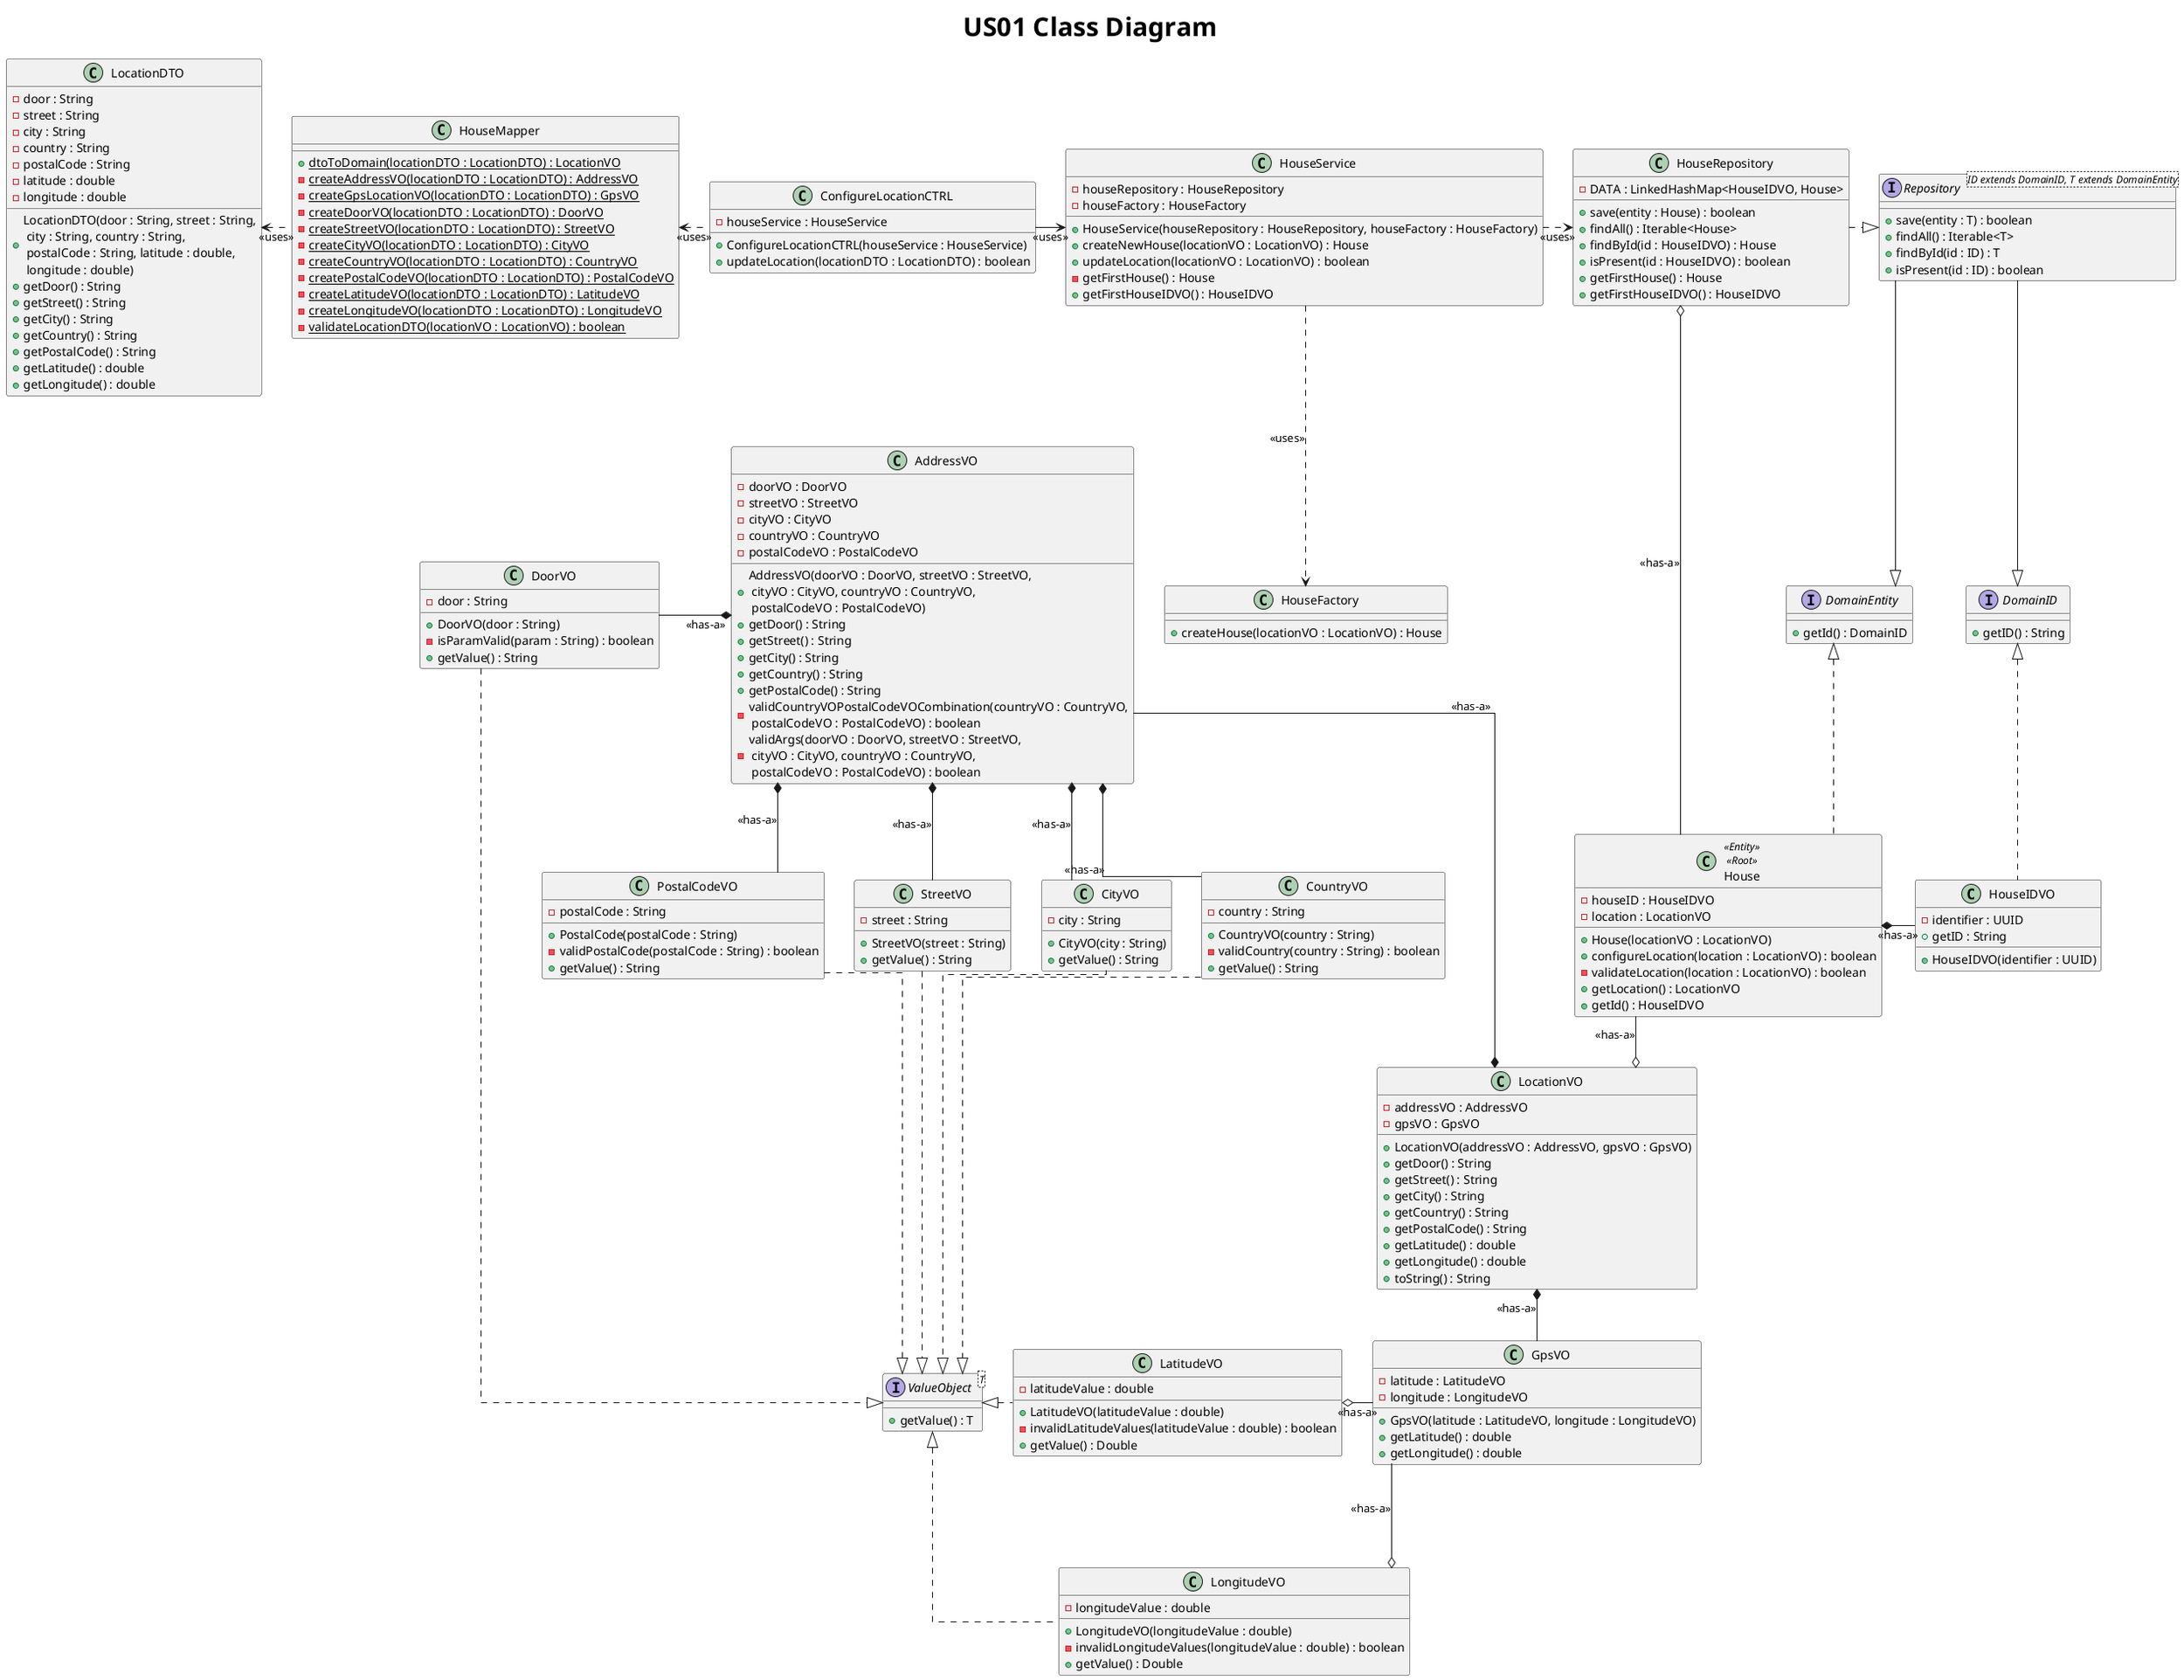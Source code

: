 @startuml

title <size: 30> US01 Class Diagram

skinparam linetype ortho

class House <<Entity>> <<Root>>{
- houseID : HouseIDVO
- location : LocationVO
+ House(locationVO : LocationVO)
+ configureLocation(location : LocationVO) : boolean
- validateLocation(location : LocationVO) : boolean
+ getLocation() : LocationVO
+ getId() : HouseIDVO
}

interface DomainEntity {
+ getId() : DomainID
}

class HouseIDVO {
- identifier : UUID
+ HouseIDVO(identifier : UUID)
+ getID : String
}

interface DomainID {
+ getID() : String
}

class HouseMapper {
{static} + dtoToDomain(locationDTO : LocationDTO) : LocationVO
{static} - createAddressVO(locationDTO : LocationDTO) : AddressVO
{static} - createGpsLocationVO(locationDTO : LocationDTO) : GpsVO
{static} - createDoorVO(locationDTO : LocationDTO) : DoorVO
{static} - createStreetVO(locationDTO : LocationDTO) : StreetVO
{static} - createCityVO(locationDTO : LocationDTO) : CityVO
{static} - createCountryVO(locationDTO : LocationDTO) : CountryVO
{static} - createPostalCodeVO(locationDTO : LocationDTO) : PostalCodeVO
{static} - createLatitudeVO(locationDTO : LocationDTO) : LatitudeVO
{static} - createLongitudeVO(locationDTO : LocationDTO) : LongitudeVO
{static} - validateLocationDTO(locationVO : LocationVO) : boolean
}

class LocationDTO {
- door : String
- street : String
- city : String
- country : String
- postalCode : String
- latitude : double
- longitude : double
+ LocationDTO(door : String, street : String,\n city : String, country : String,\n postalCode : String, latitude : double,\n longitude : double)
+ getDoor() : String
+ getStreet() : String
+ getCity() : String
+ getCountry() : String
+ getPostalCode() : String
+ getLatitude() : double
+ getLongitude() : double
}

interface ValueObject<T> {
+ getValue() : T
}

class LocationVO {
- addressVO : AddressVO
- gpsVO : GpsVO
+ LocationVO(addressVO : AddressVO, gpsVO : GpsVO)
+ getDoor() : String
+ getStreet() : String
+ getCity() : String
+ getCountry() : String
+ getPostalCode() : String
+ getLatitude() : double
+ getLongitude() : double
+ toString() : String
}

class GpsVO {
- latitude : LatitudeVO
- longitude : LongitudeVO
+ GpsVO(latitude : LatitudeVO, longitude : LongitudeVO)
+ getLatitude() : double
+ getLongitude() : double
}

class LatitudeVO {
- latitudeValue : double
+ LatitudeVO(latitudeValue : double)
- invalidLatitudeValues(latitudeValue : double) : boolean
+ getValue() : Double
}

class LongitudeVO {
- longitudeValue : double
+ LongitudeVO(longitudeValue : double)
- invalidLongitudeValues(longitudeValue : double) : boolean
+ getValue() : Double
}

class AddressVO {
- doorVO : DoorVO
- streetVO : StreetVO
- cityVO : CityVO
- countryVO : CountryVO
- postalCodeVO : PostalCodeVO
+ AddressVO(doorVO : DoorVO, streetVO : StreetVO,\n cityVO : CityVO, countryVO : CountryVO,\n postalCodeVO : PostalCodeVO)
+ getDoor() : String
+ getStreet() : String
+ getCity() : String
+ getCountry() : String
+ getPostalCode() : String
- validCountryVOPostalCodeVOCombination(countryVO : CountryVO,\n postalCodeVO : PostalCodeVO) : boolean
- validArgs(doorVO : DoorVO, streetVO : StreetVO,\n cityVO : CityVO, countryVO : CountryVO,\n postalCodeVO : PostalCodeVO) : boolean
}

class DoorVO {
- door : String
+ DoorVO(door : String)
- isParamValid(param : String) : boolean
+ getValue() : String
}

class StreetVO {
- street : String
+ StreetVO(street : String)
+ getValue() : String
}

class CityVO {
- city : String
+ CityVO(city : String)
+ getValue() : String
}

class CountryVO {
- country : String
+ CountryVO(country : String)
- validCountry(country : String) : boolean
+ getValue() : String
}

class PostalCodeVO {
- postalCode : String
+ PostalCode(postalCode : String)
- validPostalCode(postalCode : String) : boolean
+ getValue() : String
}

class HouseRepository {
    - DATA : LinkedHashMap<HouseIDVO, House>
    + save(entity : House) : boolean
    + findAll() : Iterable<House>
    + findById(id : HouseIDVO) : House
    + isPresent(id : HouseIDVO) : boolean
    + getFirstHouse() : House
    + getFirstHouseIDVO() : HouseIDVO
}

class HouseService {
- houseRepository : HouseRepository
- houseFactory : HouseFactory
+ HouseService(houseRepository : HouseRepository, houseFactory : HouseFactory)
+ createNewHouse(locationVO : LocationVO) : House
+ updateLocation(locationVO : LocationVO) : boolean
- getFirstHouse() : House
+ getFirstHouseIDVO() : HouseIDVO
}

class HouseFactory {
+ createHouse(locationVO : LocationVO) : House
}

class ConfigureLocationCTRL {
- houseService : HouseService
+ ConfigureLocationCTRL(houseService : HouseService)
+ updateLocation(locationDTO : LocationDTO) : boolean
}

interface Repository <ID extends DomainID, T extends DomainEntity> {
+ save(entity : T) : boolean
+ findAll() : Iterable<T>
+ findById(id : ID) : T
+ isPresent(id : ID) : boolean
}

ConfigureLocationCTRL -right-> HouseService : <<uses>>
ConfigureLocationCTRL -left.> HouseMapper : <<uses>>
HouseMapper -left.> LocationDTO : <<uses>>
HouseService -right.> HouseRepository : <<uses>>
HouseRepository -right.|> Repository
HouseRepository o--down House : <<has-a>>
House *--right HouseIDVO : <<has-a>>
House -down-o LocationVO : <<has-a>>
LocationVO *--left AddressVO : <<has-a>>
LocationVO *--down GpsVO : <<has-a>>
DoorVO -right-* AddressVO : <<has-a>>
StreetVO -up-* AddressVO : <<has-a>>
CityVO -up-* AddressVO : <<has-a>>
CountryVO -up-* AddressVO : <<has-a>>
PostalCodeVO -up-* AddressVO : <<has-a>>
LatitudeVO o--right GpsVO : <<has-a>>
LongitudeVO o--up GpsVO : <<has-a>>
HouseIDVO -up.|> DomainID
House -up.|> DomainEntity
Repository -down-|> DomainEntity
Repository -down-|> DomainID
CityVO -down..|> ValueObject
CountryVO -down..|> ValueObject
PostalCodeVO -down..|> ValueObject
StreetVO -down..|> ValueObject
DoorVO -down..|> ValueObject
ValueObject <|..-right LatitudeVO
ValueObject <|..-down LongitudeVO
HouseService -down.> HouseFactory : <<uses>>

@enduml